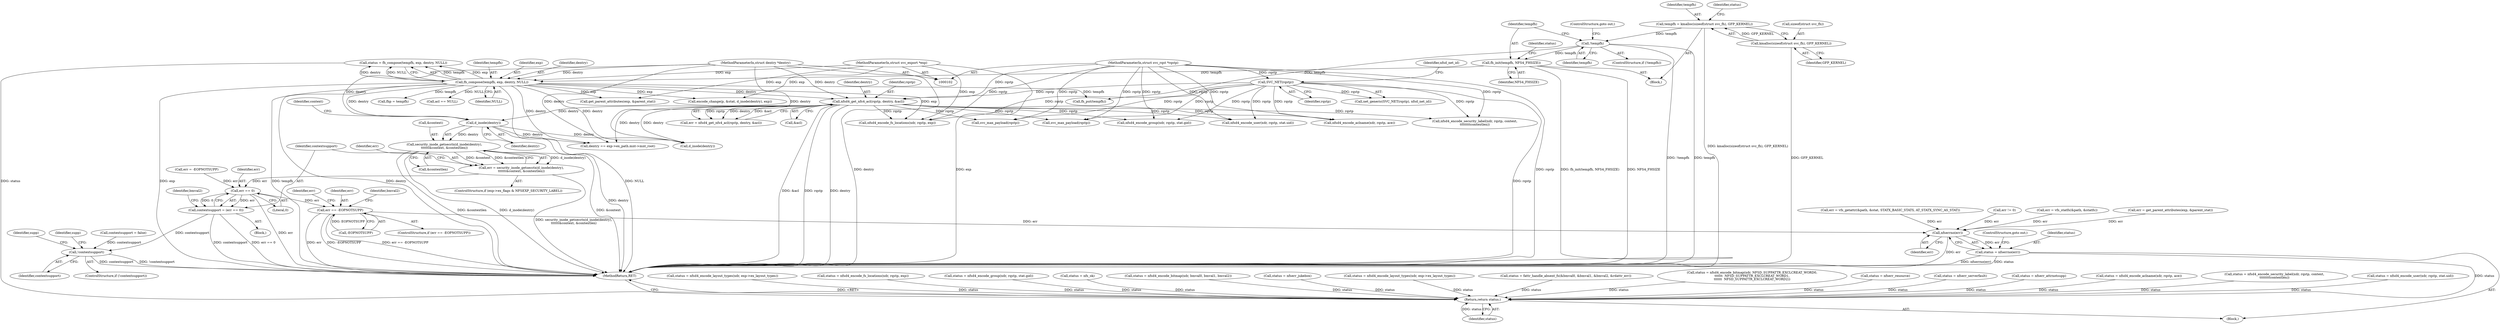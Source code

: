 digraph "0_linux_c70422f760c120480fee4de6c38804c72aa26bc1_12@API" {
"1000353" [label="(Call,security_inode_getsecctx(d_inode(dentry),\n\t\t\t\t\t\t&context, &contextlen))"];
"1000354" [label="(Call,d_inode(dentry))"];
"1000288" [label="(Call,fh_compose(tempfh, exp, dentry, NULL))"];
"1000283" [label="(Call,fh_init(tempfh, NFS4_FHSIZE))"];
"1000280" [label="(Call,!tempfh)"];
"1000270" [label="(Call,tempfh = kmalloc(sizeof(struct svc_fh), GFP_KERNEL))"];
"1000272" [label="(Call,kmalloc(sizeof(struct svc_fh), GFP_KERNEL))"];
"1000105" [label="(MethodParameterIn,struct svc_export *exp)"];
"1000106" [label="(MethodParameterIn,struct dentry *dentry)"];
"1000306" [label="(Call,nfsd4_get_nfs4_acl(rqstp, dentry, &acl))"];
"1000186" [label="(Call,SVC_NET(rqstp))"];
"1000108" [label="(MethodParameterIn,struct svc_rqst *rqstp)"];
"1000351" [label="(Call,err = security_inode_getsecctx(d_inode(dentry),\n\t\t\t\t\t\t&context, &contextlen))"];
"1000367" [label="(Call,err == 0)"];
"1000365" [label="(Call,contextsupport = (err == 0))"];
"1000440" [label="(Call,!contextsupport)"];
"1000376" [label="(Call,err == -EOPNOTSUPP)"];
"1001926" [label="(Call,nfserrno(err))"];
"1001924" [label="(Call,status = nfserrno(err))"];
"1001921" [label="(Return,return status;)"];
"1000441" [label="(Identifier,contextsupport)"];
"1000219" [label="(Call,err = vfs_getattr(&path, &stat, STATX_BASIC_STATS, AT_STATX_SYNC_AS_STAT))"];
"1001801" [label="(Call,status = nfsd4_encode_layout_types(xdr, exp->ex_layout_types))"];
"1001204" [label="(Call,status = nfsd4_encode_fs_locations(xdr, rqstp, exp))"];
"1000105" [label="(MethodParameterIn,struct svc_export *exp)"];
"1000615" [label="(Call,d_inode(dentry))"];
"1000358" [label="(Call,&contextlen)"];
"1000611" [label="(Call,encode_change(p, &stat, d_inode(dentry), exp))"];
"1001779" [label="(Call,get_parent_attributes(exp, &parent_stat))"];
"1000296" [label="(Call,fhp = tempfh)"];
"1000289" [label="(Identifier,tempfh)"];
"1000270" [label="(Call,tempfh = kmalloc(sizeof(struct svc_fh), GFP_KERNEL))"];
"1001435" [label="(Call,nfsd4_encode_group(xdr, rqstp, stat.gid))"];
"1000378" [label="(Call,-EOPNOTSUPP)"];
"1000284" [label="(Identifier,tempfh)"];
"1000332" [label="(Call,err != 0)"];
"1000272" [label="(Call,kmalloc(sizeof(struct svc_fh), GFP_KERNEL))"];
"1000444" [label="(Identifier,supp)"];
"1000285" [label="(Identifier,NFS4_FHSIZE)"];
"1000361" [label="(Call,err = -EOPNOTSUPP)"];
"1000250" [label="(Call,err = vfs_statfs(&path, &statfs))"];
"1001924" [label="(Call,status = nfserrno(err))"];
"1001433" [label="(Call,status = nfsd4_encode_group(xdr, rqstp, stat.gid))"];
"1000290" [label="(Identifier,exp)"];
"1000357" [label="(Identifier,context)"];
"1000306" [label="(Call,nfsd4_get_nfs4_acl(rqstp, dentry, &acl))"];
"1000369" [label="(Literal,0)"];
"1000291" [label="(Identifier,dentry)"];
"1000269" [label="(Block,)"];
"1001898" [label="(Call,status = nfs_ok)"];
"1000381" [label="(Identifier,bmval2)"];
"1000864" [label="(Call,acl == NULL)"];
"1000387" [label="(Call,status = nfsd4_encode_bitmap(xdr, bmval0, bmval1, bmval2))"];
"1000368" [label="(Identifier,err)"];
"1000345" [label="(ControlStructure,if (exp->ex_flags & NFSEXP_SECURITY_LABEL))"];
"1000283" [label="(Call,fh_init(tempfh, NFS4_FHSIZE))"];
"1000288" [label="(Call,fh_compose(tempfh, exp, dentry, NULL))"];
"1000366" [label="(Identifier,contextsupport)"];
"1000276" [label="(Call,status = nfserr_jukebox)"];
"1000450" [label="(Identifier,supp)"];
"1000280" [label="(Call,!tempfh)"];
"1000186" [label="(Call,SVC_NET(rqstp))"];
"1000352" [label="(Identifier,err)"];
"1000110" [label="(Block,)"];
"1000287" [label="(Identifier,status)"];
"1000354" [label="(Call,d_inode(dentry))"];
"1000376" [label="(Call,err == -EOPNOTSUPP)"];
"1000275" [label="(Identifier,GFP_KERNEL)"];
"1001816" [label="(Call,status = nfsd4_encode_layout_types(xdr, exp->ex_layout_types))"];
"1000351" [label="(Call,err = security_inode_getsecctx(d_inode(dentry),\n\t\t\t\t\t\t&context, &contextlen))"];
"1000205" [label="(Call,status = fattr_handle_absent_fs(&bmval0, &bmval1, &bmval2, &rdattr_err))"];
"1001344" [label="(Call,svc_max_payload(rqstp))"];
"1000108" [label="(MethodParameterIn,struct svc_rqst *rqstp)"];
"1000439" [label="(ControlStructure,if (!contextsupport))"];
"1000353" [label="(Call,security_inode_getsecctx(d_inode(dentry),\n\t\t\t\t\t\t&context, &contextlen))"];
"1000367" [label="(Call,err == 0)"];
"1000385" [label="(Identifier,err)"];
"1001853" [label="(Call,status = nfsd4_encode_bitmap(xdr, NFSD_SUPPATTR_EXCLCREAT_WORD0,\n\t\t\t\t\t\t  NFSD_SUPPATTR_EXCLCREAT_WORD1,\n\t\t\t\t\t\t  NFSD_SUPPATTR_EXCLCREAT_WORD2))"];
"1000271" [label="(Identifier,tempfh)"];
"1000440" [label="(Call,!contextsupport)"];
"1000282" [label="(ControlStructure,goto out;)"];
"1000286" [label="(Call,status = fh_compose(tempfh, exp, dentry, NULL))"];
"1001930" [label="(Call,status = nfserr_resource)"];
"1001767" [label="(Call,dentry == exp->ex_path.mnt->mnt_root)"];
"1000307" [label="(Identifier,rqstp)"];
"1000550" [label="(Call,status = nfserr_serverfault)"];
"1000273" [label="(Call,sizeof(struct svc_fh))"];
"1000281" [label="(Identifier,tempfh)"];
"1000326" [label="(Call,status = nfserr_attrnotsupp)"];
"1000292" [label="(Identifier,NULL)"];
"1001921" [label="(Return,return status;)"];
"1000308" [label="(Identifier,dentry)"];
"1000355" [label="(Identifier,dentry)"];
"1001928" [label="(ControlStructure,goto out;)"];
"1000956" [label="(Call,status = nfsd4_encode_aclname(xdr, rqstp, ace))"];
"1000187" [label="(Identifier,rqstp)"];
"1000344" [label="(Block,)"];
"1000372" [label="(Identifier,bmval2)"];
"1000164" [label="(Call,contextsupport = false)"];
"1001926" [label="(Call,nfserrno(err))"];
"1000377" [label="(Identifier,err)"];
"1001777" [label="(Call,err = get_parent_attributes(exp, &parent_stat))"];
"1001927" [label="(Identifier,err)"];
"1001206" [label="(Call,nfsd4_encode_fs_locations(xdr, rqstp, exp))"];
"1001322" [label="(Call,svc_max_payload(rqstp))"];
"1000106" [label="(MethodParameterIn,struct dentry *dentry)"];
"1000356" [label="(Call,&context)"];
"1001912" [label="(Call,fh_put(tempfh))"];
"1001419" [label="(Call,nfsd4_encode_user(xdr, rqstp, stat.uid))"];
"1001922" [label="(Identifier,status)"];
"1000185" [label="(Call,net_generic(SVC_NET(rqstp), nfsd_net_id))"];
"1001868" [label="(Call,status = nfsd4_encode_security_label(xdr, rqstp, context,\n\t\t\t\t\t\t\t\tcontextlen))"];
"1001417" [label="(Call,status = nfsd4_encode_user(xdr, rqstp, stat.uid))"];
"1000304" [label="(Call,err = nfsd4_get_nfs4_acl(rqstp, dentry, &acl))"];
"1000188" [label="(Identifier,nfsd_net_id)"];
"1001934" [label="(MethodReturn,RET)"];
"1000365" [label="(Call,contextsupport = (err == 0))"];
"1001925" [label="(Identifier,status)"];
"1000375" [label="(ControlStructure,if (err == -EOPNOTSUPP))"];
"1000958" [label="(Call,nfsd4_encode_aclname(xdr, rqstp, ace))"];
"1000279" [label="(ControlStructure,if (!tempfh))"];
"1001870" [label="(Call,nfsd4_encode_security_label(xdr, rqstp, context,\n\t\t\t\t\t\t\t\tcontextlen))"];
"1000277" [label="(Identifier,status)"];
"1000309" [label="(Call,&acl)"];
"1000353" -> "1000351"  [label="AST: "];
"1000353" -> "1000358"  [label="CFG: "];
"1000354" -> "1000353"  [label="AST: "];
"1000356" -> "1000353"  [label="AST: "];
"1000358" -> "1000353"  [label="AST: "];
"1000351" -> "1000353"  [label="CFG: "];
"1000353" -> "1001934"  [label="DDG: &context"];
"1000353" -> "1001934"  [label="DDG: &contextlen"];
"1000353" -> "1001934"  [label="DDG: d_inode(dentry)"];
"1000353" -> "1000351"  [label="DDG: d_inode(dentry)"];
"1000353" -> "1000351"  [label="DDG: &context"];
"1000353" -> "1000351"  [label="DDG: &contextlen"];
"1000354" -> "1000353"  [label="DDG: dentry"];
"1000354" -> "1000355"  [label="CFG: "];
"1000355" -> "1000354"  [label="AST: "];
"1000357" -> "1000354"  [label="CFG: "];
"1000354" -> "1001934"  [label="DDG: dentry"];
"1000288" -> "1000354"  [label="DDG: dentry"];
"1000306" -> "1000354"  [label="DDG: dentry"];
"1000106" -> "1000354"  [label="DDG: dentry"];
"1000354" -> "1000615"  [label="DDG: dentry"];
"1000354" -> "1001767"  [label="DDG: dentry"];
"1000288" -> "1000286"  [label="AST: "];
"1000288" -> "1000292"  [label="CFG: "];
"1000289" -> "1000288"  [label="AST: "];
"1000290" -> "1000288"  [label="AST: "];
"1000291" -> "1000288"  [label="AST: "];
"1000292" -> "1000288"  [label="AST: "];
"1000286" -> "1000288"  [label="CFG: "];
"1000288" -> "1001934"  [label="DDG: dentry"];
"1000288" -> "1001934"  [label="DDG: NULL"];
"1000288" -> "1001934"  [label="DDG: exp"];
"1000288" -> "1001934"  [label="DDG: tempfh"];
"1000288" -> "1000286"  [label="DDG: tempfh"];
"1000288" -> "1000286"  [label="DDG: exp"];
"1000288" -> "1000286"  [label="DDG: dentry"];
"1000288" -> "1000286"  [label="DDG: NULL"];
"1000283" -> "1000288"  [label="DDG: tempfh"];
"1000105" -> "1000288"  [label="DDG: exp"];
"1000106" -> "1000288"  [label="DDG: dentry"];
"1000288" -> "1000296"  [label="DDG: tempfh"];
"1000288" -> "1000306"  [label="DDG: dentry"];
"1000288" -> "1000615"  [label="DDG: dentry"];
"1000288" -> "1000611"  [label="DDG: exp"];
"1000288" -> "1000864"  [label="DDG: NULL"];
"1000288" -> "1001206"  [label="DDG: exp"];
"1000288" -> "1001767"  [label="DDG: dentry"];
"1000288" -> "1001779"  [label="DDG: exp"];
"1000288" -> "1001912"  [label="DDG: tempfh"];
"1000283" -> "1000269"  [label="AST: "];
"1000283" -> "1000285"  [label="CFG: "];
"1000284" -> "1000283"  [label="AST: "];
"1000285" -> "1000283"  [label="AST: "];
"1000287" -> "1000283"  [label="CFG: "];
"1000283" -> "1001934"  [label="DDG: NFS4_FHSIZE"];
"1000283" -> "1001934"  [label="DDG: fh_init(tempfh, NFS4_FHSIZE)"];
"1000280" -> "1000283"  [label="DDG: tempfh"];
"1000280" -> "1000279"  [label="AST: "];
"1000280" -> "1000281"  [label="CFG: "];
"1000281" -> "1000280"  [label="AST: "];
"1000282" -> "1000280"  [label="CFG: "];
"1000284" -> "1000280"  [label="CFG: "];
"1000280" -> "1001934"  [label="DDG: !tempfh"];
"1000280" -> "1001934"  [label="DDG: tempfh"];
"1000270" -> "1000280"  [label="DDG: tempfh"];
"1000280" -> "1001912"  [label="DDG: tempfh"];
"1000270" -> "1000269"  [label="AST: "];
"1000270" -> "1000272"  [label="CFG: "];
"1000271" -> "1000270"  [label="AST: "];
"1000272" -> "1000270"  [label="AST: "];
"1000277" -> "1000270"  [label="CFG: "];
"1000270" -> "1001934"  [label="DDG: kmalloc(sizeof(struct svc_fh), GFP_KERNEL)"];
"1000272" -> "1000270"  [label="DDG: GFP_KERNEL"];
"1000272" -> "1000275"  [label="CFG: "];
"1000273" -> "1000272"  [label="AST: "];
"1000275" -> "1000272"  [label="AST: "];
"1000272" -> "1001934"  [label="DDG: GFP_KERNEL"];
"1000105" -> "1000102"  [label="AST: "];
"1000105" -> "1001934"  [label="DDG: exp"];
"1000105" -> "1000611"  [label="DDG: exp"];
"1000105" -> "1001206"  [label="DDG: exp"];
"1000105" -> "1001779"  [label="DDG: exp"];
"1000106" -> "1000102"  [label="AST: "];
"1000106" -> "1001934"  [label="DDG: dentry"];
"1000106" -> "1000306"  [label="DDG: dentry"];
"1000106" -> "1000615"  [label="DDG: dentry"];
"1000106" -> "1001767"  [label="DDG: dentry"];
"1000306" -> "1000304"  [label="AST: "];
"1000306" -> "1000309"  [label="CFG: "];
"1000307" -> "1000306"  [label="AST: "];
"1000308" -> "1000306"  [label="AST: "];
"1000309" -> "1000306"  [label="AST: "];
"1000304" -> "1000306"  [label="CFG: "];
"1000306" -> "1001934"  [label="DDG: &acl"];
"1000306" -> "1001934"  [label="DDG: rqstp"];
"1000306" -> "1001934"  [label="DDG: dentry"];
"1000306" -> "1000304"  [label="DDG: rqstp"];
"1000306" -> "1000304"  [label="DDG: dentry"];
"1000306" -> "1000304"  [label="DDG: &acl"];
"1000186" -> "1000306"  [label="DDG: rqstp"];
"1000108" -> "1000306"  [label="DDG: rqstp"];
"1000306" -> "1000615"  [label="DDG: dentry"];
"1000306" -> "1000958"  [label="DDG: rqstp"];
"1000306" -> "1001206"  [label="DDG: rqstp"];
"1000306" -> "1001322"  [label="DDG: rqstp"];
"1000306" -> "1001344"  [label="DDG: rqstp"];
"1000306" -> "1001419"  [label="DDG: rqstp"];
"1000306" -> "1001435"  [label="DDG: rqstp"];
"1000306" -> "1001767"  [label="DDG: dentry"];
"1000306" -> "1001870"  [label="DDG: rqstp"];
"1000186" -> "1000185"  [label="AST: "];
"1000186" -> "1000187"  [label="CFG: "];
"1000187" -> "1000186"  [label="AST: "];
"1000188" -> "1000186"  [label="CFG: "];
"1000186" -> "1001934"  [label="DDG: rqstp"];
"1000186" -> "1000185"  [label="DDG: rqstp"];
"1000108" -> "1000186"  [label="DDG: rqstp"];
"1000186" -> "1000958"  [label="DDG: rqstp"];
"1000186" -> "1001206"  [label="DDG: rqstp"];
"1000186" -> "1001322"  [label="DDG: rqstp"];
"1000186" -> "1001344"  [label="DDG: rqstp"];
"1000186" -> "1001419"  [label="DDG: rqstp"];
"1000186" -> "1001435"  [label="DDG: rqstp"];
"1000186" -> "1001870"  [label="DDG: rqstp"];
"1000108" -> "1000102"  [label="AST: "];
"1000108" -> "1001934"  [label="DDG: rqstp"];
"1000108" -> "1000958"  [label="DDG: rqstp"];
"1000108" -> "1001206"  [label="DDG: rqstp"];
"1000108" -> "1001322"  [label="DDG: rqstp"];
"1000108" -> "1001344"  [label="DDG: rqstp"];
"1000108" -> "1001419"  [label="DDG: rqstp"];
"1000108" -> "1001435"  [label="DDG: rqstp"];
"1000108" -> "1001870"  [label="DDG: rqstp"];
"1000351" -> "1000345"  [label="AST: "];
"1000352" -> "1000351"  [label="AST: "];
"1000366" -> "1000351"  [label="CFG: "];
"1000351" -> "1001934"  [label="DDG: security_inode_getsecctx(d_inode(dentry),\n\t\t\t\t\t\t&context, &contextlen)"];
"1000351" -> "1000367"  [label="DDG: err"];
"1000367" -> "1000365"  [label="AST: "];
"1000367" -> "1000369"  [label="CFG: "];
"1000368" -> "1000367"  [label="AST: "];
"1000369" -> "1000367"  [label="AST: "];
"1000365" -> "1000367"  [label="CFG: "];
"1000367" -> "1001934"  [label="DDG: err"];
"1000367" -> "1000365"  [label="DDG: err"];
"1000367" -> "1000365"  [label="DDG: 0"];
"1000361" -> "1000367"  [label="DDG: err"];
"1000367" -> "1000376"  [label="DDG: err"];
"1000365" -> "1000344"  [label="AST: "];
"1000366" -> "1000365"  [label="AST: "];
"1000372" -> "1000365"  [label="CFG: "];
"1000365" -> "1001934"  [label="DDG: err == 0"];
"1000365" -> "1001934"  [label="DDG: contextsupport"];
"1000365" -> "1000440"  [label="DDG: contextsupport"];
"1000440" -> "1000439"  [label="AST: "];
"1000440" -> "1000441"  [label="CFG: "];
"1000441" -> "1000440"  [label="AST: "];
"1000444" -> "1000440"  [label="CFG: "];
"1000450" -> "1000440"  [label="CFG: "];
"1000440" -> "1001934"  [label="DDG: !contextsupport"];
"1000440" -> "1001934"  [label="DDG: contextsupport"];
"1000164" -> "1000440"  [label="DDG: contextsupport"];
"1000376" -> "1000375"  [label="AST: "];
"1000376" -> "1000378"  [label="CFG: "];
"1000377" -> "1000376"  [label="AST: "];
"1000378" -> "1000376"  [label="AST: "];
"1000381" -> "1000376"  [label="CFG: "];
"1000385" -> "1000376"  [label="CFG: "];
"1000376" -> "1001934"  [label="DDG: err == -EOPNOTSUPP"];
"1000376" -> "1001934"  [label="DDG: err"];
"1000376" -> "1001934"  [label="DDG: -EOPNOTSUPP"];
"1000378" -> "1000376"  [label="DDG: EOPNOTSUPP"];
"1000376" -> "1001926"  [label="DDG: err"];
"1001926" -> "1001924"  [label="AST: "];
"1001926" -> "1001927"  [label="CFG: "];
"1001927" -> "1001926"  [label="AST: "];
"1001924" -> "1001926"  [label="CFG: "];
"1001926" -> "1001934"  [label="DDG: err"];
"1001926" -> "1001924"  [label="DDG: err"];
"1001777" -> "1001926"  [label="DDG: err"];
"1000219" -> "1001926"  [label="DDG: err"];
"1000250" -> "1001926"  [label="DDG: err"];
"1000332" -> "1001926"  [label="DDG: err"];
"1001924" -> "1000110"  [label="AST: "];
"1001925" -> "1001924"  [label="AST: "];
"1001928" -> "1001924"  [label="CFG: "];
"1001924" -> "1001934"  [label="DDG: nfserrno(err)"];
"1001924" -> "1001934"  [label="DDG: status"];
"1001924" -> "1001921"  [label="DDG: status"];
"1001921" -> "1000110"  [label="AST: "];
"1001921" -> "1001922"  [label="CFG: "];
"1001922" -> "1001921"  [label="AST: "];
"1001934" -> "1001921"  [label="CFG: "];
"1001921" -> "1001934"  [label="DDG: <RET>"];
"1001922" -> "1001921"  [label="DDG: status"];
"1001204" -> "1001921"  [label="DDG: status"];
"1000286" -> "1001921"  [label="DDG: status"];
"1001417" -> "1001921"  [label="DDG: status"];
"1000205" -> "1001921"  [label="DDG: status"];
"1000956" -> "1001921"  [label="DDG: status"];
"1000387" -> "1001921"  [label="DDG: status"];
"1001898" -> "1001921"  [label="DDG: status"];
"1001853" -> "1001921"  [label="DDG: status"];
"1000276" -> "1001921"  [label="DDG: status"];
"1001930" -> "1001921"  [label="DDG: status"];
"1001433" -> "1001921"  [label="DDG: status"];
"1001816" -> "1001921"  [label="DDG: status"];
"1001801" -> "1001921"  [label="DDG: status"];
"1000550" -> "1001921"  [label="DDG: status"];
"1001868" -> "1001921"  [label="DDG: status"];
"1000326" -> "1001921"  [label="DDG: status"];
}
